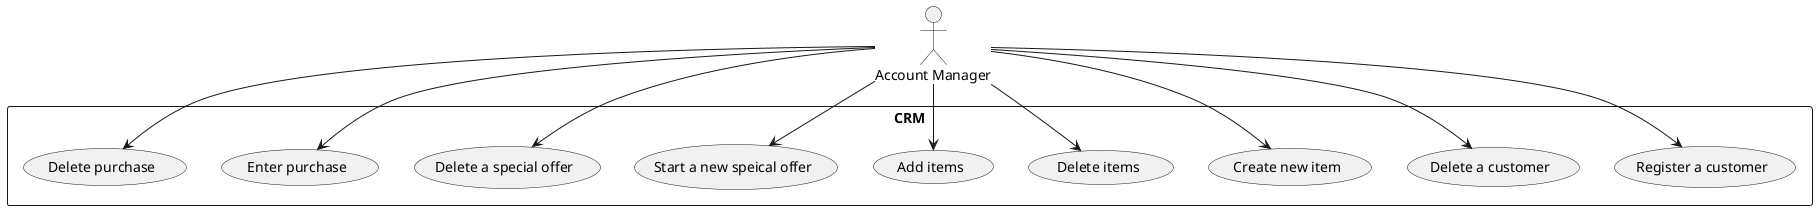 @startuml
'https://plantuml.com/use-case-diagram

:Account Manager: as AM

rectangle CRM {
    (Register a customer) as RC
    (Delete a customer) as DC
    (Create new item) as CI
    (Delete items) as DI
    (Add items) as AI
    (Start a new speical offer) as SS
    (Delete a special offer) as DS
    (Enter purchase) as EP
    (Delete purchase) as DP
}

AM --> RC
AM --> DC
AM --> CI
AM --> DI
AM --> AI
AM --> SS
AM --> DS
AM --> EP
AM --> DP
@enduml
